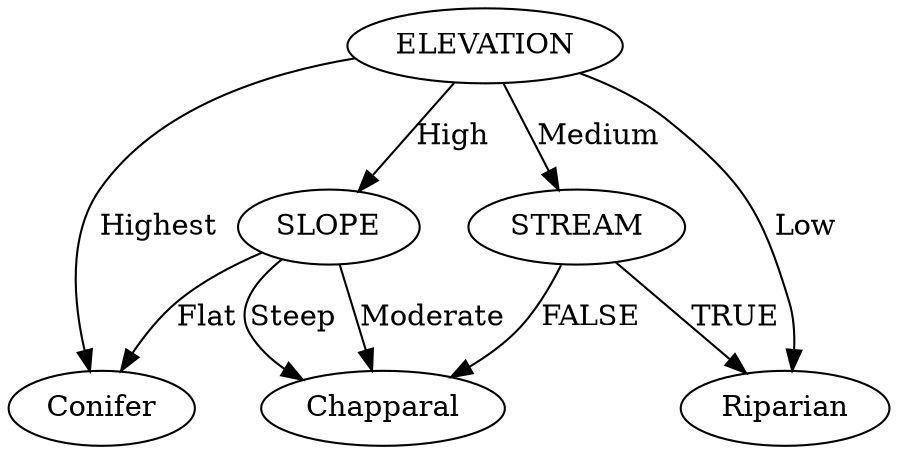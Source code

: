 digraph finite_state_machine {
	rankdir=TB size="8,5"
	node [shape=ellipse]
	ELEVATION
	ELEVATION -> SLOPE [label=High]
	ELEVATION -> Riparian [label=Low]
	ELEVATION -> STREAM [label=Medium]
	ELEVATION -> Conifer [label=Highest]
	SLOPE
	SLOPE -> Chapparal [label=Steep]
	SLOPE -> Chapparal [label=Moderate]
	SLOPE -> Conifer [label=Flat]
	Riparian
	STREAM
	STREAM -> Chapparal [label=FALSE]
	STREAM -> Riparian [label=TRUE]
	Conifer
	Chapparal
	Chapparal
	Conifer
	Chapparal
	Riparian
}
